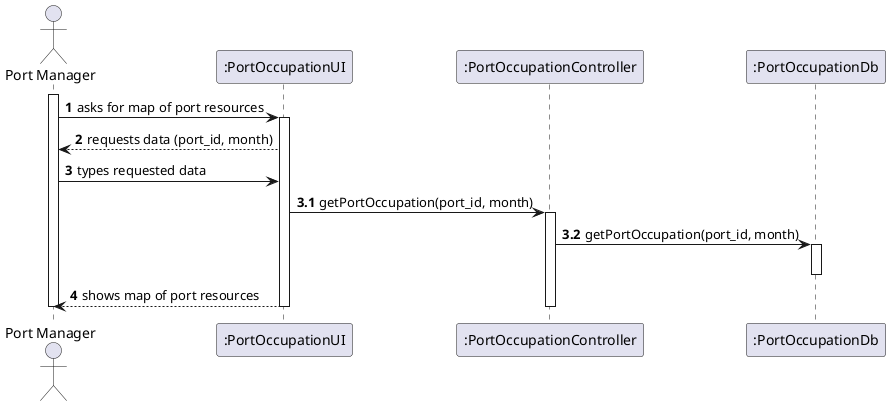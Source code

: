 @startuml
'https://plantuml.com/sequence-diagram

autonumber

actor "Port Manager" as PM

participant ":PortOccupationUI" as UI
participant ":PortOccupationController" as CTRL
participant ":PortOccupationDb" as PO

activate PM
PM -> UI : asks for map of port resources

activate UI
UI --> PM : requests data (port_id, month)
PM -> UI : types requested data

autonumber 3.1

UI -> CTRL : getPortOccupation(port_id, month)
activate CTRL

CTRL -> PO : getPortOccupation(port_id, month)
activate PO
deactivate PO

autonumber 4

UI --> PM : shows map of port resources

deactivate CTRL
deactivate UI
deactivate PM
@enduml
